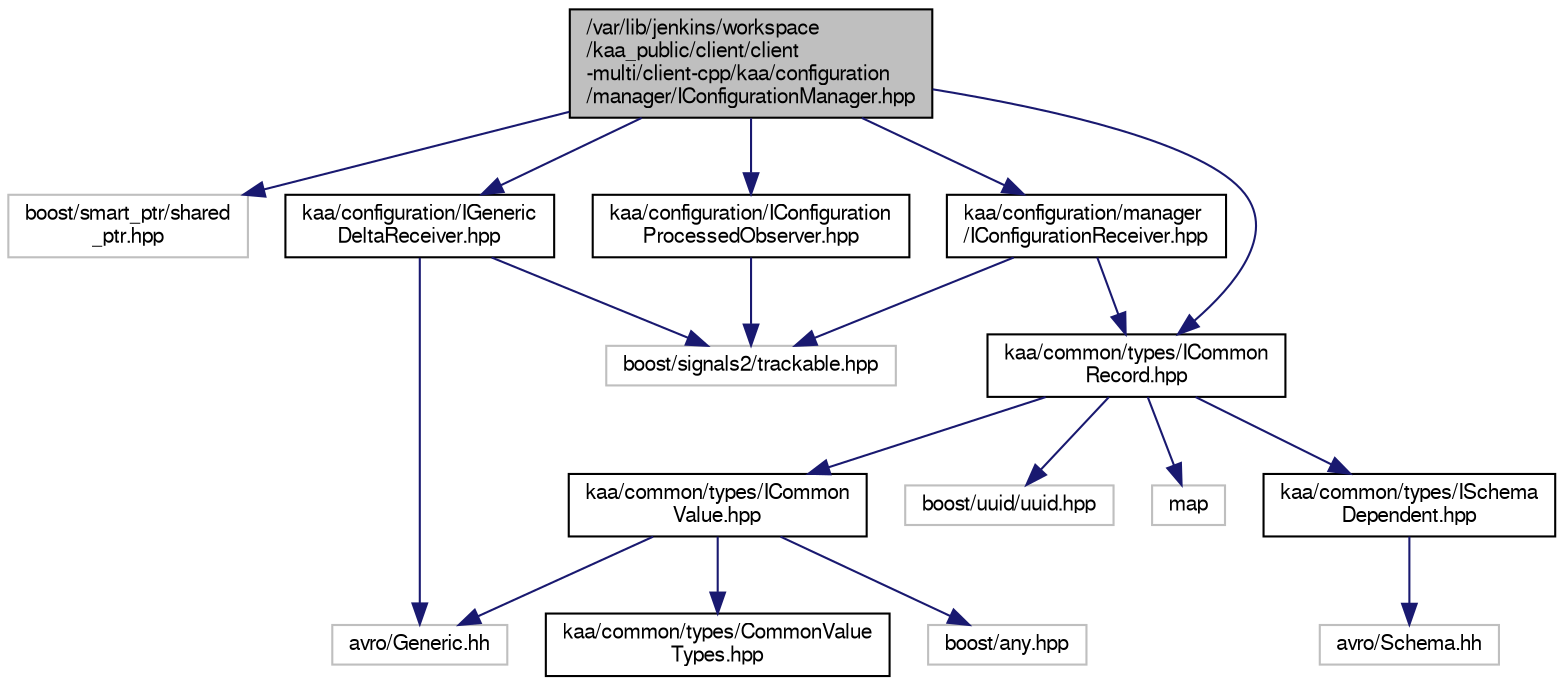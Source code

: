 digraph "/var/lib/jenkins/workspace/kaa_public/client/client-multi/client-cpp/kaa/configuration/manager/IConfigurationManager.hpp"
{
  bgcolor="transparent";
  edge [fontname="FreeSans",fontsize="10",labelfontname="FreeSans",labelfontsize="10"];
  node [fontname="FreeSans",fontsize="10",shape=record];
  Node1 [label="/var/lib/jenkins/workspace\l/kaa_public/client/client\l-multi/client-cpp/kaa/configuration\l/manager/IConfigurationManager.hpp",height=0.2,width=0.4,color="black", fillcolor="grey75", style="filled" fontcolor="black"];
  Node1 -> Node2 [color="midnightblue",fontsize="10",style="solid",fontname="FreeSans"];
  Node2 [label="boost/smart_ptr/shared\l_ptr.hpp",height=0.2,width=0.4,color="grey75"];
  Node1 -> Node3 [color="midnightblue",fontsize="10",style="solid",fontname="FreeSans"];
  Node3 [label="kaa/configuration/IGeneric\lDeltaReceiver.hpp",height=0.2,width=0.4,color="black",URL="$IGenericDeltaReceiver_8hpp.html"];
  Node3 -> Node4 [color="midnightblue",fontsize="10",style="solid",fontname="FreeSans"];
  Node4 [label="boost/signals2/trackable.hpp",height=0.2,width=0.4,color="grey75"];
  Node3 -> Node5 [color="midnightblue",fontsize="10",style="solid",fontname="FreeSans"];
  Node5 [label="avro/Generic.hh",height=0.2,width=0.4,color="grey75"];
  Node1 -> Node6 [color="midnightblue",fontsize="10",style="solid",fontname="FreeSans"];
  Node6 [label="kaa/configuration/IConfiguration\lProcessedObserver.hpp",height=0.2,width=0.4,color="black",URL="$IConfigurationProcessedObserver_8hpp.html"];
  Node6 -> Node4 [color="midnightblue",fontsize="10",style="solid",fontname="FreeSans"];
  Node1 -> Node7 [color="midnightblue",fontsize="10",style="solid",fontname="FreeSans"];
  Node7 [label="kaa/configuration/manager\l/IConfigurationReceiver.hpp",height=0.2,width=0.4,color="black",URL="$IConfigurationReceiver_8hpp.html"];
  Node7 -> Node4 [color="midnightblue",fontsize="10",style="solid",fontname="FreeSans"];
  Node7 -> Node8 [color="midnightblue",fontsize="10",style="solid",fontname="FreeSans"];
  Node8 [label="kaa/common/types/ICommon\lRecord.hpp",height=0.2,width=0.4,color="black",URL="$ICommonRecord_8hpp.html"];
  Node8 -> Node9 [color="midnightblue",fontsize="10",style="solid",fontname="FreeSans"];
  Node9 [label="kaa/common/types/ISchema\lDependent.hpp",height=0.2,width=0.4,color="black",URL="$ISchemaDependent_8hpp.html"];
  Node9 -> Node10 [color="midnightblue",fontsize="10",style="solid",fontname="FreeSans"];
  Node10 [label="avro/Schema.hh",height=0.2,width=0.4,color="grey75"];
  Node8 -> Node11 [color="midnightblue",fontsize="10",style="solid",fontname="FreeSans"];
  Node11 [label="kaa/common/types/ICommon\lValue.hpp",height=0.2,width=0.4,color="black",URL="$ICommonValue_8hpp.html"];
  Node11 -> Node5 [color="midnightblue",fontsize="10",style="solid",fontname="FreeSans"];
  Node11 -> Node12 [color="midnightblue",fontsize="10",style="solid",fontname="FreeSans"];
  Node12 [label="boost/any.hpp",height=0.2,width=0.4,color="grey75"];
  Node11 -> Node13 [color="midnightblue",fontsize="10",style="solid",fontname="FreeSans"];
  Node13 [label="kaa/common/types/CommonValue\lTypes.hpp",height=0.2,width=0.4,color="black",URL="$CommonValueTypes_8hpp.html"];
  Node8 -> Node14 [color="midnightblue",fontsize="10",style="solid",fontname="FreeSans"];
  Node14 [label="boost/uuid/uuid.hpp",height=0.2,width=0.4,color="grey75"];
  Node8 -> Node15 [color="midnightblue",fontsize="10",style="solid",fontname="FreeSans"];
  Node15 [label="map",height=0.2,width=0.4,color="grey75"];
  Node1 -> Node8 [color="midnightblue",fontsize="10",style="solid",fontname="FreeSans"];
}
